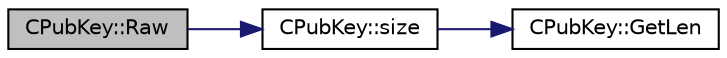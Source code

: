 digraph "CPubKey::Raw"
{
  edge [fontname="Helvetica",fontsize="10",labelfontname="Helvetica",labelfontsize="10"];
  node [fontname="Helvetica",fontsize="10",shape=record];
  rankdir="LR";
  Node1196 [label="CPubKey::Raw",height=0.2,width=0.4,color="black", fillcolor="grey75", style="filled", fontcolor="black"];
  Node1196 -> Node1197 [color="midnightblue",fontsize="10",style="solid",fontname="Helvetica"];
  Node1197 [label="CPubKey::size",height=0.2,width=0.4,color="black", fillcolor="white", style="filled",URL="$class_c_pub_key.html#a6bb28fcf0a5f799c69f5b7269363b309",tooltip="Simple read-only vector-like interface to the pubkey data. "];
  Node1197 -> Node1198 [color="midnightblue",fontsize="10",style="solid",fontname="Helvetica"];
  Node1198 [label="CPubKey::GetLen",height=0.2,width=0.4,color="black", fillcolor="white", style="filled",URL="$class_c_pub_key.html#a7dc71b3f037c84268dc22de97d7b65fb",tooltip="Compute the length of a pubkey with a given first byte. "];
}
